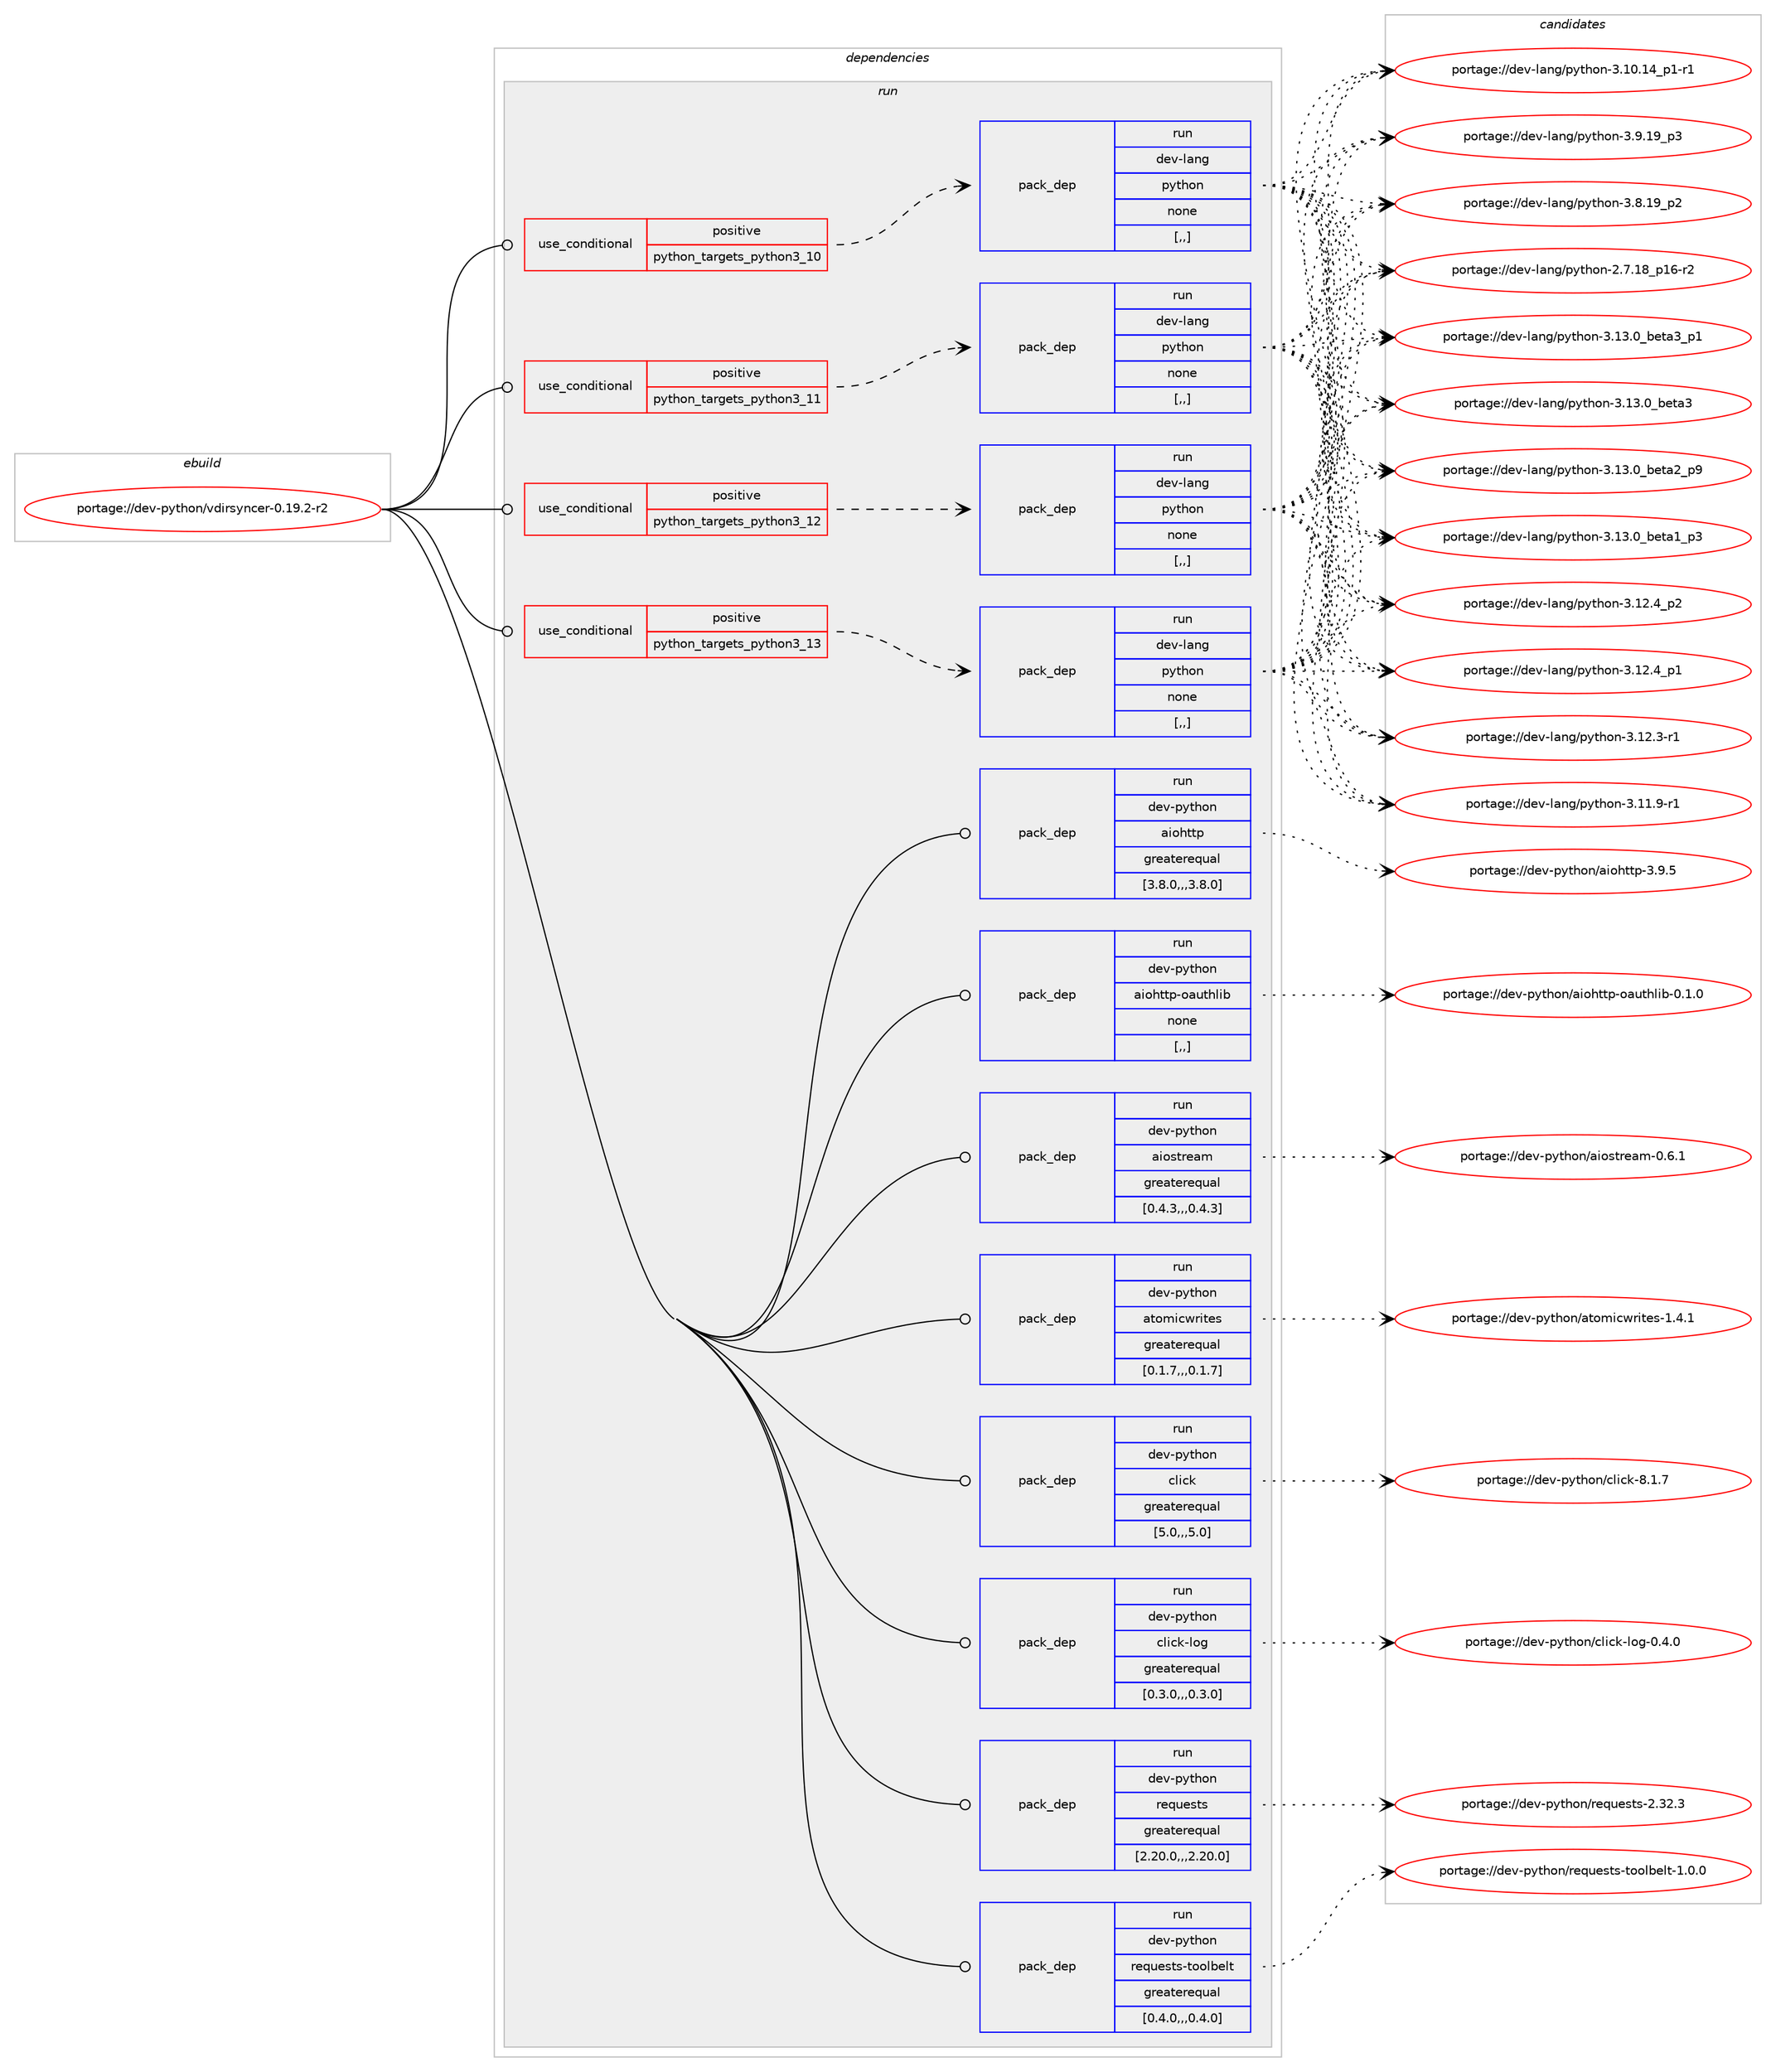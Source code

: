 digraph prolog {

# *************
# Graph options
# *************

newrank=true;
concentrate=true;
compound=true;
graph [rankdir=LR,fontname=Helvetica,fontsize=10,ranksep=1.5];#, ranksep=2.5, nodesep=0.2];
edge  [arrowhead=vee];
node  [fontname=Helvetica,fontsize=10];

# **********
# The ebuild
# **********

subgraph cluster_leftcol {
color=gray;
label=<<i>ebuild</i>>;
id [label="portage://dev-python/vdirsyncer-0.19.2-r2", color=red, width=4, href="../dev-python/vdirsyncer-0.19.2-r2.svg"];
}

# ****************
# The dependencies
# ****************

subgraph cluster_midcol {
color=gray;
label=<<i>dependencies</i>>;
subgraph cluster_compile {
fillcolor="#eeeeee";
style=filled;
label=<<i>compile</i>>;
}
subgraph cluster_compileandrun {
fillcolor="#eeeeee";
style=filled;
label=<<i>compile and run</i>>;
}
subgraph cluster_run {
fillcolor="#eeeeee";
style=filled;
label=<<i>run</i>>;
subgraph cond40808 {
dependency166449 [label=<<TABLE BORDER="0" CELLBORDER="1" CELLSPACING="0" CELLPADDING="4"><TR><TD ROWSPAN="3" CELLPADDING="10">use_conditional</TD></TR><TR><TD>positive</TD></TR><TR><TD>python_targets_python3_10</TD></TR></TABLE>>, shape=none, color=red];
subgraph pack124368 {
dependency166450 [label=<<TABLE BORDER="0" CELLBORDER="1" CELLSPACING="0" CELLPADDING="4" WIDTH="220"><TR><TD ROWSPAN="6" CELLPADDING="30">pack_dep</TD></TR><TR><TD WIDTH="110">run</TD></TR><TR><TD>dev-lang</TD></TR><TR><TD>python</TD></TR><TR><TD>none</TD></TR><TR><TD>[,,]</TD></TR></TABLE>>, shape=none, color=blue];
}
dependency166449:e -> dependency166450:w [weight=20,style="dashed",arrowhead="vee"];
}
id:e -> dependency166449:w [weight=20,style="solid",arrowhead="odot"];
subgraph cond40809 {
dependency166451 [label=<<TABLE BORDER="0" CELLBORDER="1" CELLSPACING="0" CELLPADDING="4"><TR><TD ROWSPAN="3" CELLPADDING="10">use_conditional</TD></TR><TR><TD>positive</TD></TR><TR><TD>python_targets_python3_11</TD></TR></TABLE>>, shape=none, color=red];
subgraph pack124369 {
dependency166452 [label=<<TABLE BORDER="0" CELLBORDER="1" CELLSPACING="0" CELLPADDING="4" WIDTH="220"><TR><TD ROWSPAN="6" CELLPADDING="30">pack_dep</TD></TR><TR><TD WIDTH="110">run</TD></TR><TR><TD>dev-lang</TD></TR><TR><TD>python</TD></TR><TR><TD>none</TD></TR><TR><TD>[,,]</TD></TR></TABLE>>, shape=none, color=blue];
}
dependency166451:e -> dependency166452:w [weight=20,style="dashed",arrowhead="vee"];
}
id:e -> dependency166451:w [weight=20,style="solid",arrowhead="odot"];
subgraph cond40810 {
dependency166453 [label=<<TABLE BORDER="0" CELLBORDER="1" CELLSPACING="0" CELLPADDING="4"><TR><TD ROWSPAN="3" CELLPADDING="10">use_conditional</TD></TR><TR><TD>positive</TD></TR><TR><TD>python_targets_python3_12</TD></TR></TABLE>>, shape=none, color=red];
subgraph pack124370 {
dependency166454 [label=<<TABLE BORDER="0" CELLBORDER="1" CELLSPACING="0" CELLPADDING="4" WIDTH="220"><TR><TD ROWSPAN="6" CELLPADDING="30">pack_dep</TD></TR><TR><TD WIDTH="110">run</TD></TR><TR><TD>dev-lang</TD></TR><TR><TD>python</TD></TR><TR><TD>none</TD></TR><TR><TD>[,,]</TD></TR></TABLE>>, shape=none, color=blue];
}
dependency166453:e -> dependency166454:w [weight=20,style="dashed",arrowhead="vee"];
}
id:e -> dependency166453:w [weight=20,style="solid",arrowhead="odot"];
subgraph cond40811 {
dependency166455 [label=<<TABLE BORDER="0" CELLBORDER="1" CELLSPACING="0" CELLPADDING="4"><TR><TD ROWSPAN="3" CELLPADDING="10">use_conditional</TD></TR><TR><TD>positive</TD></TR><TR><TD>python_targets_python3_13</TD></TR></TABLE>>, shape=none, color=red];
subgraph pack124371 {
dependency166456 [label=<<TABLE BORDER="0" CELLBORDER="1" CELLSPACING="0" CELLPADDING="4" WIDTH="220"><TR><TD ROWSPAN="6" CELLPADDING="30">pack_dep</TD></TR><TR><TD WIDTH="110">run</TD></TR><TR><TD>dev-lang</TD></TR><TR><TD>python</TD></TR><TR><TD>none</TD></TR><TR><TD>[,,]</TD></TR></TABLE>>, shape=none, color=blue];
}
dependency166455:e -> dependency166456:w [weight=20,style="dashed",arrowhead="vee"];
}
id:e -> dependency166455:w [weight=20,style="solid",arrowhead="odot"];
subgraph pack124372 {
dependency166457 [label=<<TABLE BORDER="0" CELLBORDER="1" CELLSPACING="0" CELLPADDING="4" WIDTH="220"><TR><TD ROWSPAN="6" CELLPADDING="30">pack_dep</TD></TR><TR><TD WIDTH="110">run</TD></TR><TR><TD>dev-python</TD></TR><TR><TD>aiohttp</TD></TR><TR><TD>greaterequal</TD></TR><TR><TD>[3.8.0,,,3.8.0]</TD></TR></TABLE>>, shape=none, color=blue];
}
id:e -> dependency166457:w [weight=20,style="solid",arrowhead="odot"];
subgraph pack124373 {
dependency166458 [label=<<TABLE BORDER="0" CELLBORDER="1" CELLSPACING="0" CELLPADDING="4" WIDTH="220"><TR><TD ROWSPAN="6" CELLPADDING="30">pack_dep</TD></TR><TR><TD WIDTH="110">run</TD></TR><TR><TD>dev-python</TD></TR><TR><TD>aiohttp-oauthlib</TD></TR><TR><TD>none</TD></TR><TR><TD>[,,]</TD></TR></TABLE>>, shape=none, color=blue];
}
id:e -> dependency166458:w [weight=20,style="solid",arrowhead="odot"];
subgraph pack124374 {
dependency166459 [label=<<TABLE BORDER="0" CELLBORDER="1" CELLSPACING="0" CELLPADDING="4" WIDTH="220"><TR><TD ROWSPAN="6" CELLPADDING="30">pack_dep</TD></TR><TR><TD WIDTH="110">run</TD></TR><TR><TD>dev-python</TD></TR><TR><TD>aiostream</TD></TR><TR><TD>greaterequal</TD></TR><TR><TD>[0.4.3,,,0.4.3]</TD></TR></TABLE>>, shape=none, color=blue];
}
id:e -> dependency166459:w [weight=20,style="solid",arrowhead="odot"];
subgraph pack124375 {
dependency166460 [label=<<TABLE BORDER="0" CELLBORDER="1" CELLSPACING="0" CELLPADDING="4" WIDTH="220"><TR><TD ROWSPAN="6" CELLPADDING="30">pack_dep</TD></TR><TR><TD WIDTH="110">run</TD></TR><TR><TD>dev-python</TD></TR><TR><TD>atomicwrites</TD></TR><TR><TD>greaterequal</TD></TR><TR><TD>[0.1.7,,,0.1.7]</TD></TR></TABLE>>, shape=none, color=blue];
}
id:e -> dependency166460:w [weight=20,style="solid",arrowhead="odot"];
subgraph pack124376 {
dependency166461 [label=<<TABLE BORDER="0" CELLBORDER="1" CELLSPACING="0" CELLPADDING="4" WIDTH="220"><TR><TD ROWSPAN="6" CELLPADDING="30">pack_dep</TD></TR><TR><TD WIDTH="110">run</TD></TR><TR><TD>dev-python</TD></TR><TR><TD>click</TD></TR><TR><TD>greaterequal</TD></TR><TR><TD>[5.0,,,5.0]</TD></TR></TABLE>>, shape=none, color=blue];
}
id:e -> dependency166461:w [weight=20,style="solid",arrowhead="odot"];
subgraph pack124377 {
dependency166462 [label=<<TABLE BORDER="0" CELLBORDER="1" CELLSPACING="0" CELLPADDING="4" WIDTH="220"><TR><TD ROWSPAN="6" CELLPADDING="30">pack_dep</TD></TR><TR><TD WIDTH="110">run</TD></TR><TR><TD>dev-python</TD></TR><TR><TD>click-log</TD></TR><TR><TD>greaterequal</TD></TR><TR><TD>[0.3.0,,,0.3.0]</TD></TR></TABLE>>, shape=none, color=blue];
}
id:e -> dependency166462:w [weight=20,style="solid",arrowhead="odot"];
subgraph pack124378 {
dependency166463 [label=<<TABLE BORDER="0" CELLBORDER="1" CELLSPACING="0" CELLPADDING="4" WIDTH="220"><TR><TD ROWSPAN="6" CELLPADDING="30">pack_dep</TD></TR><TR><TD WIDTH="110">run</TD></TR><TR><TD>dev-python</TD></TR><TR><TD>requests</TD></TR><TR><TD>greaterequal</TD></TR><TR><TD>[2.20.0,,,2.20.0]</TD></TR></TABLE>>, shape=none, color=blue];
}
id:e -> dependency166463:w [weight=20,style="solid",arrowhead="odot"];
subgraph pack124379 {
dependency166464 [label=<<TABLE BORDER="0" CELLBORDER="1" CELLSPACING="0" CELLPADDING="4" WIDTH="220"><TR><TD ROWSPAN="6" CELLPADDING="30">pack_dep</TD></TR><TR><TD WIDTH="110">run</TD></TR><TR><TD>dev-python</TD></TR><TR><TD>requests-toolbelt</TD></TR><TR><TD>greaterequal</TD></TR><TR><TD>[0.4.0,,,0.4.0]</TD></TR></TABLE>>, shape=none, color=blue];
}
id:e -> dependency166464:w [weight=20,style="solid",arrowhead="odot"];
}
}

# **************
# The candidates
# **************

subgraph cluster_choices {
rank=same;
color=gray;
label=<<i>candidates</i>>;

subgraph choice124368 {
color=black;
nodesep=1;
choice10010111845108971101034711212111610411111045514649514648959810111697519511249 [label="portage://dev-lang/python-3.13.0_beta3_p1", color=red, width=4,href="../dev-lang/python-3.13.0_beta3_p1.svg"];
choice1001011184510897110103471121211161041111104551464951464895981011169751 [label="portage://dev-lang/python-3.13.0_beta3", color=red, width=4,href="../dev-lang/python-3.13.0_beta3.svg"];
choice10010111845108971101034711212111610411111045514649514648959810111697509511257 [label="portage://dev-lang/python-3.13.0_beta2_p9", color=red, width=4,href="../dev-lang/python-3.13.0_beta2_p9.svg"];
choice10010111845108971101034711212111610411111045514649514648959810111697499511251 [label="portage://dev-lang/python-3.13.0_beta1_p3", color=red, width=4,href="../dev-lang/python-3.13.0_beta1_p3.svg"];
choice100101118451089711010347112121116104111110455146495046529511250 [label="portage://dev-lang/python-3.12.4_p2", color=red, width=4,href="../dev-lang/python-3.12.4_p2.svg"];
choice100101118451089711010347112121116104111110455146495046529511249 [label="portage://dev-lang/python-3.12.4_p1", color=red, width=4,href="../dev-lang/python-3.12.4_p1.svg"];
choice100101118451089711010347112121116104111110455146495046514511449 [label="portage://dev-lang/python-3.12.3-r1", color=red, width=4,href="../dev-lang/python-3.12.3-r1.svg"];
choice100101118451089711010347112121116104111110455146494946574511449 [label="portage://dev-lang/python-3.11.9-r1", color=red, width=4,href="../dev-lang/python-3.11.9-r1.svg"];
choice100101118451089711010347112121116104111110455146494846495295112494511449 [label="portage://dev-lang/python-3.10.14_p1-r1", color=red, width=4,href="../dev-lang/python-3.10.14_p1-r1.svg"];
choice100101118451089711010347112121116104111110455146574649579511251 [label="portage://dev-lang/python-3.9.19_p3", color=red, width=4,href="../dev-lang/python-3.9.19_p3.svg"];
choice100101118451089711010347112121116104111110455146564649579511250 [label="portage://dev-lang/python-3.8.19_p2", color=red, width=4,href="../dev-lang/python-3.8.19_p2.svg"];
choice100101118451089711010347112121116104111110455046554649569511249544511450 [label="portage://dev-lang/python-2.7.18_p16-r2", color=red, width=4,href="../dev-lang/python-2.7.18_p16-r2.svg"];
dependency166450:e -> choice10010111845108971101034711212111610411111045514649514648959810111697519511249:w [style=dotted,weight="100"];
dependency166450:e -> choice1001011184510897110103471121211161041111104551464951464895981011169751:w [style=dotted,weight="100"];
dependency166450:e -> choice10010111845108971101034711212111610411111045514649514648959810111697509511257:w [style=dotted,weight="100"];
dependency166450:e -> choice10010111845108971101034711212111610411111045514649514648959810111697499511251:w [style=dotted,weight="100"];
dependency166450:e -> choice100101118451089711010347112121116104111110455146495046529511250:w [style=dotted,weight="100"];
dependency166450:e -> choice100101118451089711010347112121116104111110455146495046529511249:w [style=dotted,weight="100"];
dependency166450:e -> choice100101118451089711010347112121116104111110455146495046514511449:w [style=dotted,weight="100"];
dependency166450:e -> choice100101118451089711010347112121116104111110455146494946574511449:w [style=dotted,weight="100"];
dependency166450:e -> choice100101118451089711010347112121116104111110455146494846495295112494511449:w [style=dotted,weight="100"];
dependency166450:e -> choice100101118451089711010347112121116104111110455146574649579511251:w [style=dotted,weight="100"];
dependency166450:e -> choice100101118451089711010347112121116104111110455146564649579511250:w [style=dotted,weight="100"];
dependency166450:e -> choice100101118451089711010347112121116104111110455046554649569511249544511450:w [style=dotted,weight="100"];
}
subgraph choice124369 {
color=black;
nodesep=1;
choice10010111845108971101034711212111610411111045514649514648959810111697519511249 [label="portage://dev-lang/python-3.13.0_beta3_p1", color=red, width=4,href="../dev-lang/python-3.13.0_beta3_p1.svg"];
choice1001011184510897110103471121211161041111104551464951464895981011169751 [label="portage://dev-lang/python-3.13.0_beta3", color=red, width=4,href="../dev-lang/python-3.13.0_beta3.svg"];
choice10010111845108971101034711212111610411111045514649514648959810111697509511257 [label="portage://dev-lang/python-3.13.0_beta2_p9", color=red, width=4,href="../dev-lang/python-3.13.0_beta2_p9.svg"];
choice10010111845108971101034711212111610411111045514649514648959810111697499511251 [label="portage://dev-lang/python-3.13.0_beta1_p3", color=red, width=4,href="../dev-lang/python-3.13.0_beta1_p3.svg"];
choice100101118451089711010347112121116104111110455146495046529511250 [label="portage://dev-lang/python-3.12.4_p2", color=red, width=4,href="../dev-lang/python-3.12.4_p2.svg"];
choice100101118451089711010347112121116104111110455146495046529511249 [label="portage://dev-lang/python-3.12.4_p1", color=red, width=4,href="../dev-lang/python-3.12.4_p1.svg"];
choice100101118451089711010347112121116104111110455146495046514511449 [label="portage://dev-lang/python-3.12.3-r1", color=red, width=4,href="../dev-lang/python-3.12.3-r1.svg"];
choice100101118451089711010347112121116104111110455146494946574511449 [label="portage://dev-lang/python-3.11.9-r1", color=red, width=4,href="../dev-lang/python-3.11.9-r1.svg"];
choice100101118451089711010347112121116104111110455146494846495295112494511449 [label="portage://dev-lang/python-3.10.14_p1-r1", color=red, width=4,href="../dev-lang/python-3.10.14_p1-r1.svg"];
choice100101118451089711010347112121116104111110455146574649579511251 [label="portage://dev-lang/python-3.9.19_p3", color=red, width=4,href="../dev-lang/python-3.9.19_p3.svg"];
choice100101118451089711010347112121116104111110455146564649579511250 [label="portage://dev-lang/python-3.8.19_p2", color=red, width=4,href="../dev-lang/python-3.8.19_p2.svg"];
choice100101118451089711010347112121116104111110455046554649569511249544511450 [label="portage://dev-lang/python-2.7.18_p16-r2", color=red, width=4,href="../dev-lang/python-2.7.18_p16-r2.svg"];
dependency166452:e -> choice10010111845108971101034711212111610411111045514649514648959810111697519511249:w [style=dotted,weight="100"];
dependency166452:e -> choice1001011184510897110103471121211161041111104551464951464895981011169751:w [style=dotted,weight="100"];
dependency166452:e -> choice10010111845108971101034711212111610411111045514649514648959810111697509511257:w [style=dotted,weight="100"];
dependency166452:e -> choice10010111845108971101034711212111610411111045514649514648959810111697499511251:w [style=dotted,weight="100"];
dependency166452:e -> choice100101118451089711010347112121116104111110455146495046529511250:w [style=dotted,weight="100"];
dependency166452:e -> choice100101118451089711010347112121116104111110455146495046529511249:w [style=dotted,weight="100"];
dependency166452:e -> choice100101118451089711010347112121116104111110455146495046514511449:w [style=dotted,weight="100"];
dependency166452:e -> choice100101118451089711010347112121116104111110455146494946574511449:w [style=dotted,weight="100"];
dependency166452:e -> choice100101118451089711010347112121116104111110455146494846495295112494511449:w [style=dotted,weight="100"];
dependency166452:e -> choice100101118451089711010347112121116104111110455146574649579511251:w [style=dotted,weight="100"];
dependency166452:e -> choice100101118451089711010347112121116104111110455146564649579511250:w [style=dotted,weight="100"];
dependency166452:e -> choice100101118451089711010347112121116104111110455046554649569511249544511450:w [style=dotted,weight="100"];
}
subgraph choice124370 {
color=black;
nodesep=1;
choice10010111845108971101034711212111610411111045514649514648959810111697519511249 [label="portage://dev-lang/python-3.13.0_beta3_p1", color=red, width=4,href="../dev-lang/python-3.13.0_beta3_p1.svg"];
choice1001011184510897110103471121211161041111104551464951464895981011169751 [label="portage://dev-lang/python-3.13.0_beta3", color=red, width=4,href="../dev-lang/python-3.13.0_beta3.svg"];
choice10010111845108971101034711212111610411111045514649514648959810111697509511257 [label="portage://dev-lang/python-3.13.0_beta2_p9", color=red, width=4,href="../dev-lang/python-3.13.0_beta2_p9.svg"];
choice10010111845108971101034711212111610411111045514649514648959810111697499511251 [label="portage://dev-lang/python-3.13.0_beta1_p3", color=red, width=4,href="../dev-lang/python-3.13.0_beta1_p3.svg"];
choice100101118451089711010347112121116104111110455146495046529511250 [label="portage://dev-lang/python-3.12.4_p2", color=red, width=4,href="../dev-lang/python-3.12.4_p2.svg"];
choice100101118451089711010347112121116104111110455146495046529511249 [label="portage://dev-lang/python-3.12.4_p1", color=red, width=4,href="../dev-lang/python-3.12.4_p1.svg"];
choice100101118451089711010347112121116104111110455146495046514511449 [label="portage://dev-lang/python-3.12.3-r1", color=red, width=4,href="../dev-lang/python-3.12.3-r1.svg"];
choice100101118451089711010347112121116104111110455146494946574511449 [label="portage://dev-lang/python-3.11.9-r1", color=red, width=4,href="../dev-lang/python-3.11.9-r1.svg"];
choice100101118451089711010347112121116104111110455146494846495295112494511449 [label="portage://dev-lang/python-3.10.14_p1-r1", color=red, width=4,href="../dev-lang/python-3.10.14_p1-r1.svg"];
choice100101118451089711010347112121116104111110455146574649579511251 [label="portage://dev-lang/python-3.9.19_p3", color=red, width=4,href="../dev-lang/python-3.9.19_p3.svg"];
choice100101118451089711010347112121116104111110455146564649579511250 [label="portage://dev-lang/python-3.8.19_p2", color=red, width=4,href="../dev-lang/python-3.8.19_p2.svg"];
choice100101118451089711010347112121116104111110455046554649569511249544511450 [label="portage://dev-lang/python-2.7.18_p16-r2", color=red, width=4,href="../dev-lang/python-2.7.18_p16-r2.svg"];
dependency166454:e -> choice10010111845108971101034711212111610411111045514649514648959810111697519511249:w [style=dotted,weight="100"];
dependency166454:e -> choice1001011184510897110103471121211161041111104551464951464895981011169751:w [style=dotted,weight="100"];
dependency166454:e -> choice10010111845108971101034711212111610411111045514649514648959810111697509511257:w [style=dotted,weight="100"];
dependency166454:e -> choice10010111845108971101034711212111610411111045514649514648959810111697499511251:w [style=dotted,weight="100"];
dependency166454:e -> choice100101118451089711010347112121116104111110455146495046529511250:w [style=dotted,weight="100"];
dependency166454:e -> choice100101118451089711010347112121116104111110455146495046529511249:w [style=dotted,weight="100"];
dependency166454:e -> choice100101118451089711010347112121116104111110455146495046514511449:w [style=dotted,weight="100"];
dependency166454:e -> choice100101118451089711010347112121116104111110455146494946574511449:w [style=dotted,weight="100"];
dependency166454:e -> choice100101118451089711010347112121116104111110455146494846495295112494511449:w [style=dotted,weight="100"];
dependency166454:e -> choice100101118451089711010347112121116104111110455146574649579511251:w [style=dotted,weight="100"];
dependency166454:e -> choice100101118451089711010347112121116104111110455146564649579511250:w [style=dotted,weight="100"];
dependency166454:e -> choice100101118451089711010347112121116104111110455046554649569511249544511450:w [style=dotted,weight="100"];
}
subgraph choice124371 {
color=black;
nodesep=1;
choice10010111845108971101034711212111610411111045514649514648959810111697519511249 [label="portage://dev-lang/python-3.13.0_beta3_p1", color=red, width=4,href="../dev-lang/python-3.13.0_beta3_p1.svg"];
choice1001011184510897110103471121211161041111104551464951464895981011169751 [label="portage://dev-lang/python-3.13.0_beta3", color=red, width=4,href="../dev-lang/python-3.13.0_beta3.svg"];
choice10010111845108971101034711212111610411111045514649514648959810111697509511257 [label="portage://dev-lang/python-3.13.0_beta2_p9", color=red, width=4,href="../dev-lang/python-3.13.0_beta2_p9.svg"];
choice10010111845108971101034711212111610411111045514649514648959810111697499511251 [label="portage://dev-lang/python-3.13.0_beta1_p3", color=red, width=4,href="../dev-lang/python-3.13.0_beta1_p3.svg"];
choice100101118451089711010347112121116104111110455146495046529511250 [label="portage://dev-lang/python-3.12.4_p2", color=red, width=4,href="../dev-lang/python-3.12.4_p2.svg"];
choice100101118451089711010347112121116104111110455146495046529511249 [label="portage://dev-lang/python-3.12.4_p1", color=red, width=4,href="../dev-lang/python-3.12.4_p1.svg"];
choice100101118451089711010347112121116104111110455146495046514511449 [label="portage://dev-lang/python-3.12.3-r1", color=red, width=4,href="../dev-lang/python-3.12.3-r1.svg"];
choice100101118451089711010347112121116104111110455146494946574511449 [label="portage://dev-lang/python-3.11.9-r1", color=red, width=4,href="../dev-lang/python-3.11.9-r1.svg"];
choice100101118451089711010347112121116104111110455146494846495295112494511449 [label="portage://dev-lang/python-3.10.14_p1-r1", color=red, width=4,href="../dev-lang/python-3.10.14_p1-r1.svg"];
choice100101118451089711010347112121116104111110455146574649579511251 [label="portage://dev-lang/python-3.9.19_p3", color=red, width=4,href="../dev-lang/python-3.9.19_p3.svg"];
choice100101118451089711010347112121116104111110455146564649579511250 [label="portage://dev-lang/python-3.8.19_p2", color=red, width=4,href="../dev-lang/python-3.8.19_p2.svg"];
choice100101118451089711010347112121116104111110455046554649569511249544511450 [label="portage://dev-lang/python-2.7.18_p16-r2", color=red, width=4,href="../dev-lang/python-2.7.18_p16-r2.svg"];
dependency166456:e -> choice10010111845108971101034711212111610411111045514649514648959810111697519511249:w [style=dotted,weight="100"];
dependency166456:e -> choice1001011184510897110103471121211161041111104551464951464895981011169751:w [style=dotted,weight="100"];
dependency166456:e -> choice10010111845108971101034711212111610411111045514649514648959810111697509511257:w [style=dotted,weight="100"];
dependency166456:e -> choice10010111845108971101034711212111610411111045514649514648959810111697499511251:w [style=dotted,weight="100"];
dependency166456:e -> choice100101118451089711010347112121116104111110455146495046529511250:w [style=dotted,weight="100"];
dependency166456:e -> choice100101118451089711010347112121116104111110455146495046529511249:w [style=dotted,weight="100"];
dependency166456:e -> choice100101118451089711010347112121116104111110455146495046514511449:w [style=dotted,weight="100"];
dependency166456:e -> choice100101118451089711010347112121116104111110455146494946574511449:w [style=dotted,weight="100"];
dependency166456:e -> choice100101118451089711010347112121116104111110455146494846495295112494511449:w [style=dotted,weight="100"];
dependency166456:e -> choice100101118451089711010347112121116104111110455146574649579511251:w [style=dotted,weight="100"];
dependency166456:e -> choice100101118451089711010347112121116104111110455146564649579511250:w [style=dotted,weight="100"];
dependency166456:e -> choice100101118451089711010347112121116104111110455046554649569511249544511450:w [style=dotted,weight="100"];
}
subgraph choice124372 {
color=black;
nodesep=1;
choice100101118451121211161041111104797105111104116116112455146574653 [label="portage://dev-python/aiohttp-3.9.5", color=red, width=4,href="../dev-python/aiohttp-3.9.5.svg"];
dependency166457:e -> choice100101118451121211161041111104797105111104116116112455146574653:w [style=dotted,weight="100"];
}
subgraph choice124373 {
color=black;
nodesep=1;
choice100101118451121211161041111104797105111104116116112451119711711610410810598454846494648 [label="portage://dev-python/aiohttp-oauthlib-0.1.0", color=red, width=4,href="../dev-python/aiohttp-oauthlib-0.1.0.svg"];
dependency166458:e -> choice100101118451121211161041111104797105111104116116112451119711711610410810598454846494648:w [style=dotted,weight="100"];
}
subgraph choice124374 {
color=black;
nodesep=1;
choice10010111845112121116104111110479710511111511611410197109454846544649 [label="portage://dev-python/aiostream-0.6.1", color=red, width=4,href="../dev-python/aiostream-0.6.1.svg"];
dependency166459:e -> choice10010111845112121116104111110479710511111511611410197109454846544649:w [style=dotted,weight="100"];
}
subgraph choice124375 {
color=black;
nodesep=1;
choice10010111845112121116104111110479711611110910599119114105116101115454946524649 [label="portage://dev-python/atomicwrites-1.4.1", color=red, width=4,href="../dev-python/atomicwrites-1.4.1.svg"];
dependency166460:e -> choice10010111845112121116104111110479711611110910599119114105116101115454946524649:w [style=dotted,weight="100"];
}
subgraph choice124376 {
color=black;
nodesep=1;
choice10010111845112121116104111110479910810599107455646494655 [label="portage://dev-python/click-8.1.7", color=red, width=4,href="../dev-python/click-8.1.7.svg"];
dependency166461:e -> choice10010111845112121116104111110479910810599107455646494655:w [style=dotted,weight="100"];
}
subgraph choice124377 {
color=black;
nodesep=1;
choice1001011184511212111610411111047991081059910745108111103454846524648 [label="portage://dev-python/click-log-0.4.0", color=red, width=4,href="../dev-python/click-log-0.4.0.svg"];
dependency166462:e -> choice1001011184511212111610411111047991081059910745108111103454846524648:w [style=dotted,weight="100"];
}
subgraph choice124378 {
color=black;
nodesep=1;
choice100101118451121211161041111104711410111311710111511611545504651504651 [label="portage://dev-python/requests-2.32.3", color=red, width=4,href="../dev-python/requests-2.32.3.svg"];
dependency166463:e -> choice100101118451121211161041111104711410111311710111511611545504651504651:w [style=dotted,weight="100"];
}
subgraph choice124379 {
color=black;
nodesep=1;
choice10010111845112121116104111110471141011131171011151161154511611111110898101108116454946484648 [label="portage://dev-python/requests-toolbelt-1.0.0", color=red, width=4,href="../dev-python/requests-toolbelt-1.0.0.svg"];
dependency166464:e -> choice10010111845112121116104111110471141011131171011151161154511611111110898101108116454946484648:w [style=dotted,weight="100"];
}
}

}
